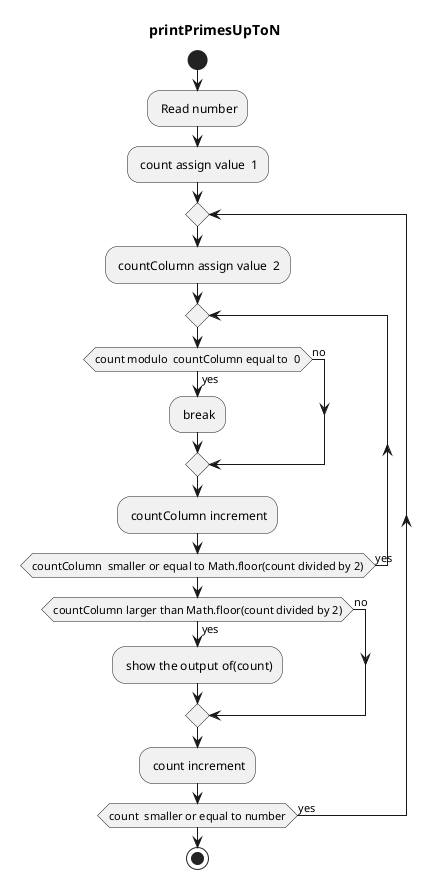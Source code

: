 @startuml
title printPrimesUpToN
start
: Read number;
: count assign value  1;
repeat
  : countColumn assign value  2;
  repeat
    if (count modulo  countColumn equal to  0) then (yes)
      : break;
    else (no)
    endif
    : countColumn increment;
  repeat while (countColumn  smaller or equal to Math.floor(count divided by 2)) is (yes)
  if (countColumn larger than Math.floor(count divided by 2)) then (yes)
    : show the output of(count);
  else (no)
  endif
  : count increment;
repeat while (count  smaller or equal to number) is (yes)
stop
@enduml
